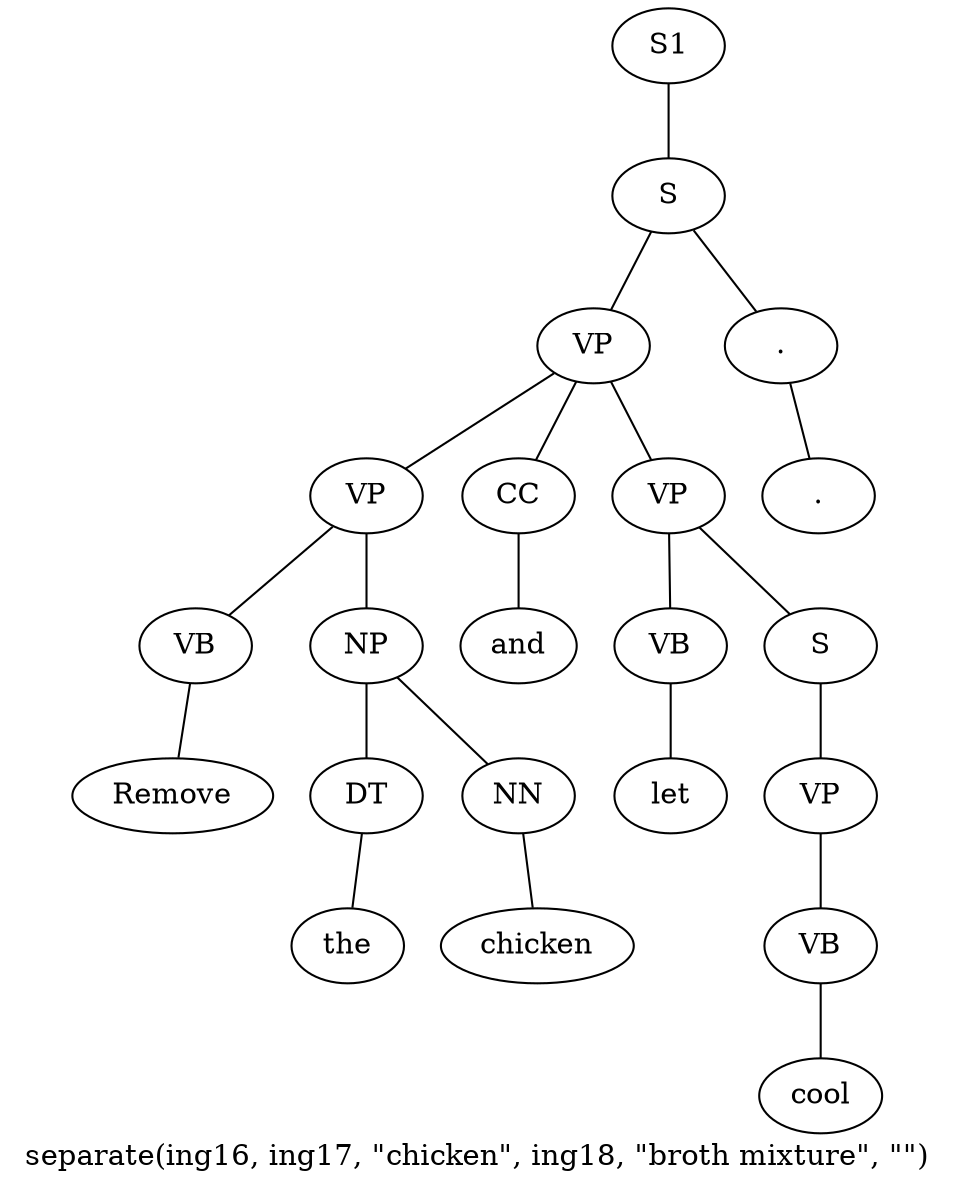graph SyntaxGraph {
	label = "separate(ing16, ing17, \"chicken\", ing18, \"broth mixture\", \"\")";
	Node0 [label="S1"];
	Node1 [label="S"];
	Node2 [label="VP"];
	Node3 [label="VP"];
	Node4 [label="VB"];
	Node5 [label="Remove"];
	Node6 [label="NP"];
	Node7 [label="DT"];
	Node8 [label="the"];
	Node9 [label="NN"];
	Node10 [label="chicken"];
	Node11 [label="CC"];
	Node12 [label="and"];
	Node13 [label="VP"];
	Node14 [label="VB"];
	Node15 [label="let"];
	Node16 [label="S"];
	Node17 [label="VP"];
	Node18 [label="VB"];
	Node19 [label="cool"];
	Node20 [label="."];
	Node21 [label="."];

	Node0 -- Node1;
	Node1 -- Node2;
	Node1 -- Node20;
	Node2 -- Node3;
	Node2 -- Node11;
	Node2 -- Node13;
	Node3 -- Node4;
	Node3 -- Node6;
	Node4 -- Node5;
	Node6 -- Node7;
	Node6 -- Node9;
	Node7 -- Node8;
	Node9 -- Node10;
	Node11 -- Node12;
	Node13 -- Node14;
	Node13 -- Node16;
	Node14 -- Node15;
	Node16 -- Node17;
	Node17 -- Node18;
	Node18 -- Node19;
	Node20 -- Node21;
}